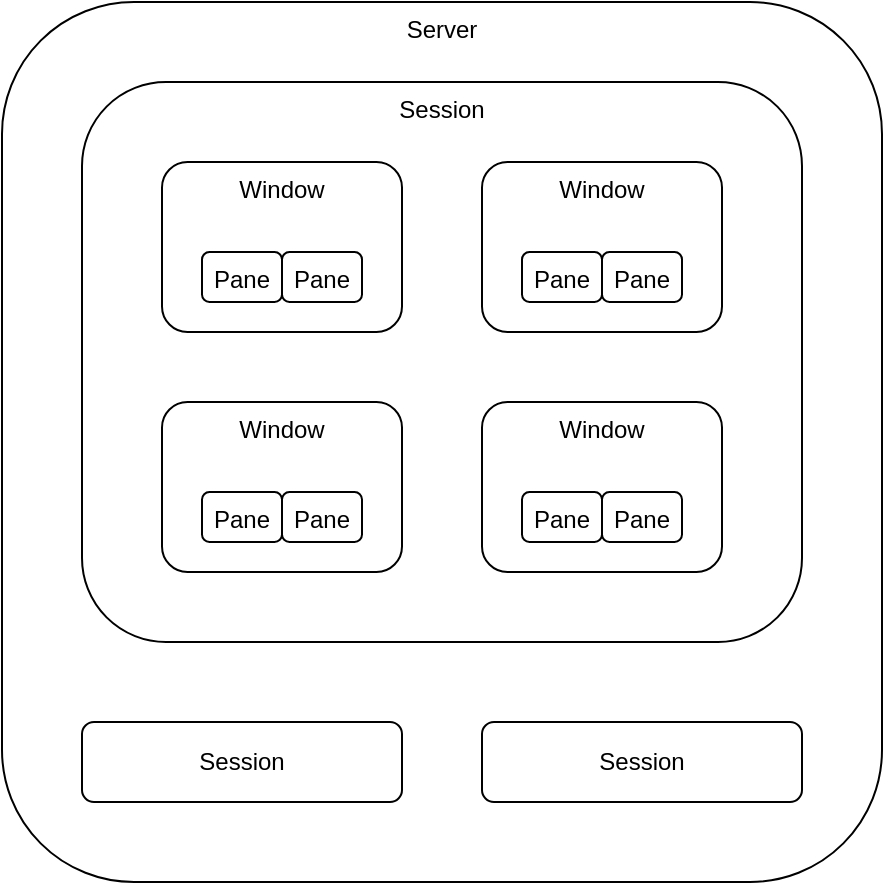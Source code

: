 <mxfile version="14.6.13" type="device"><diagram id="U21f2vzVQDnuyaMsmQvN" name="server-session-window-pane"><mxGraphModel dx="946" dy="672" grid="1" gridSize="10" guides="1" tooltips="1" connect="1" arrows="1" fold="1" page="1" pageScale="1" pageWidth="850" pageHeight="1100" math="0" shadow="0"><root><mxCell id="0"/><mxCell id="1" parent="0"/><mxCell id="GasM-VDlro12ZyNTqBV0-31" value="Server" style="rounded=1;whiteSpace=wrap;html=1;horizontal=1;verticalAlign=top;" vertex="1" parent="1"><mxGeometry x="80" y="40" width="440" height="440" as="geometry"/></mxCell><mxCell id="GasM-VDlro12ZyNTqBV0-1" value="Session" style="rounded=1;whiteSpace=wrap;html=1;horizontal=1;verticalAlign=top;" vertex="1" parent="1"><mxGeometry x="120" y="80" width="360" height="280" as="geometry"/></mxCell><mxCell id="GasM-VDlro12ZyNTqBV0-14" value="" style="group" vertex="1" connectable="0" parent="1"><mxGeometry x="320" y="120" width="120" height="85" as="geometry"/></mxCell><mxCell id="GasM-VDlro12ZyNTqBV0-3" value="Window" style="rounded=1;whiteSpace=wrap;html=1;horizontal=1;verticalAlign=top;" vertex="1" parent="GasM-VDlro12ZyNTqBV0-14"><mxGeometry width="120" height="85" as="geometry"/></mxCell><mxCell id="GasM-VDlro12ZyNTqBV0-8" value="Pane" style="rounded=1;whiteSpace=wrap;html=1;horizontal=1;verticalAlign=top;" vertex="1" parent="GasM-VDlro12ZyNTqBV0-14"><mxGeometry x="20" y="45" width="40" height="25" as="geometry"/></mxCell><mxCell id="GasM-VDlro12ZyNTqBV0-9" value="Pane" style="rounded=1;whiteSpace=wrap;html=1;horizontal=1;verticalAlign=top;" vertex="1" parent="GasM-VDlro12ZyNTqBV0-14"><mxGeometry x="60" y="45" width="40" height="25" as="geometry"/></mxCell><mxCell id="GasM-VDlro12ZyNTqBV0-16" value="" style="group" vertex="1" connectable="0" parent="1"><mxGeometry x="320" y="240" width="120" height="85" as="geometry"/></mxCell><mxCell id="GasM-VDlro12ZyNTqBV0-17" value="Window" style="rounded=1;whiteSpace=wrap;html=1;horizontal=1;verticalAlign=top;" vertex="1" parent="GasM-VDlro12ZyNTqBV0-16"><mxGeometry width="120" height="85" as="geometry"/></mxCell><mxCell id="GasM-VDlro12ZyNTqBV0-18" value="Pane" style="rounded=1;whiteSpace=wrap;html=1;horizontal=1;verticalAlign=top;" vertex="1" parent="GasM-VDlro12ZyNTqBV0-16"><mxGeometry x="20" y="45" width="40" height="25" as="geometry"/></mxCell><mxCell id="GasM-VDlro12ZyNTqBV0-19" value="Pane" style="rounded=1;whiteSpace=wrap;html=1;horizontal=1;verticalAlign=top;" vertex="1" parent="GasM-VDlro12ZyNTqBV0-16"><mxGeometry x="60" y="45" width="40" height="25" as="geometry"/></mxCell><mxCell id="GasM-VDlro12ZyNTqBV0-20" value="" style="group" vertex="1" connectable="0" parent="1"><mxGeometry x="160" y="120" width="120" height="85" as="geometry"/></mxCell><mxCell id="GasM-VDlro12ZyNTqBV0-21" value="Window" style="rounded=1;whiteSpace=wrap;html=1;horizontal=1;verticalAlign=top;" vertex="1" parent="GasM-VDlro12ZyNTqBV0-20"><mxGeometry width="120" height="85" as="geometry"/></mxCell><mxCell id="GasM-VDlro12ZyNTqBV0-22" value="Pane" style="rounded=1;whiteSpace=wrap;html=1;horizontal=1;verticalAlign=top;" vertex="1" parent="GasM-VDlro12ZyNTqBV0-20"><mxGeometry x="20" y="45" width="40" height="25" as="geometry"/></mxCell><mxCell id="GasM-VDlro12ZyNTqBV0-23" value="Pane" style="rounded=1;whiteSpace=wrap;html=1;horizontal=1;verticalAlign=top;" vertex="1" parent="GasM-VDlro12ZyNTqBV0-20"><mxGeometry x="60" y="45" width="40" height="25" as="geometry"/></mxCell><mxCell id="GasM-VDlro12ZyNTqBV0-24" value="" style="group" vertex="1" connectable="0" parent="1"><mxGeometry x="160" y="240" width="120" height="85" as="geometry"/></mxCell><mxCell id="GasM-VDlro12ZyNTqBV0-25" value="Window" style="rounded=1;whiteSpace=wrap;html=1;horizontal=1;verticalAlign=top;" vertex="1" parent="GasM-VDlro12ZyNTqBV0-24"><mxGeometry width="120" height="85" as="geometry"/></mxCell><mxCell id="GasM-VDlro12ZyNTqBV0-26" value="Pane" style="rounded=1;whiteSpace=wrap;html=1;horizontal=1;verticalAlign=top;" vertex="1" parent="GasM-VDlro12ZyNTqBV0-24"><mxGeometry x="20" y="45" width="40" height="25" as="geometry"/></mxCell><mxCell id="GasM-VDlro12ZyNTqBV0-27" value="Pane" style="rounded=1;whiteSpace=wrap;html=1;horizontal=1;verticalAlign=top;" vertex="1" parent="GasM-VDlro12ZyNTqBV0-24"><mxGeometry x="60" y="45" width="40" height="25" as="geometry"/></mxCell><mxCell id="GasM-VDlro12ZyNTqBV0-28" value="Session" style="rounded=1;whiteSpace=wrap;html=1;horizontal=1;verticalAlign=middle;" vertex="1" parent="1"><mxGeometry x="320" y="400" width="160" height="40" as="geometry"/></mxCell><mxCell id="GasM-VDlro12ZyNTqBV0-30" value="Session" style="rounded=1;whiteSpace=wrap;html=1;horizontal=1;verticalAlign=middle;" vertex="1" parent="1"><mxGeometry x="120" y="400" width="160" height="40" as="geometry"/></mxCell></root></mxGraphModel></diagram></mxfile>
